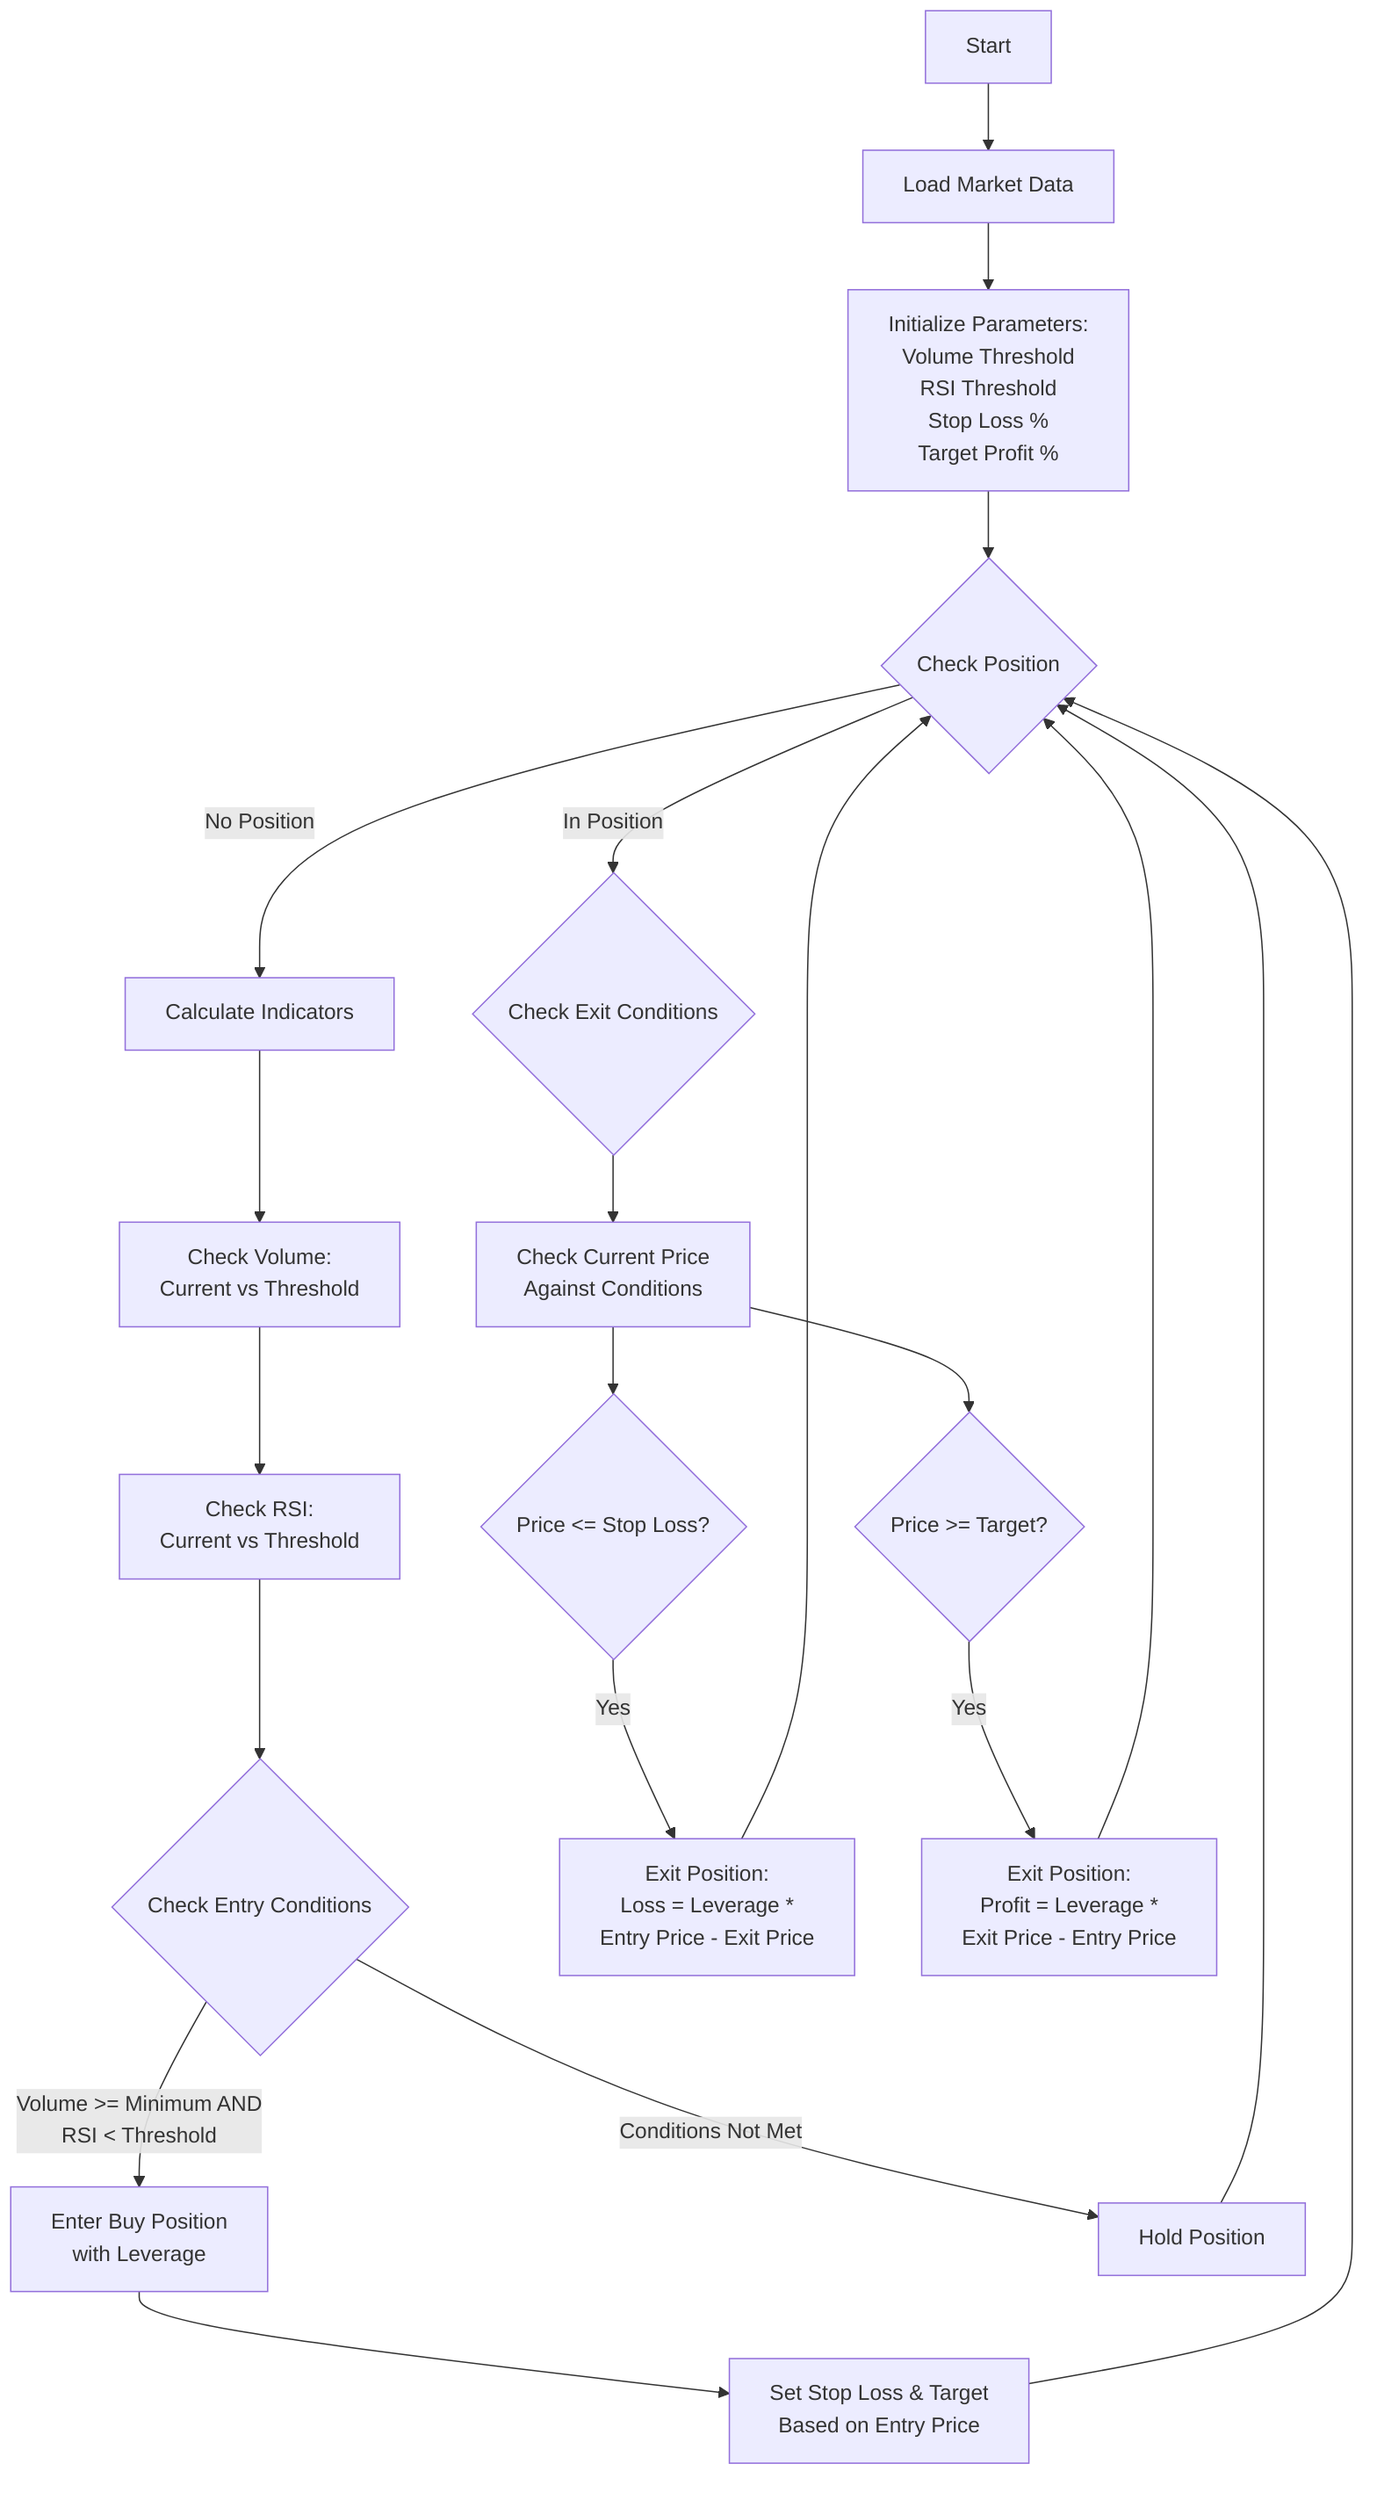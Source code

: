 flowchart TD
    A[Start] --> B[Load Market Data]
    B --> C[Initialize Parameters:
    Volume Threshold
    RSI Threshold
    Stop Loss %
    Target Profit %]
    
    C --> D{Check Position}
    
    D -->|No Position| E[Calculate Indicators]
    D -->|In Position| J{Check Exit Conditions}
    
    E --> F[Check Volume:
    Current vs Threshold]
    F --> G[Check RSI:
    Current vs Threshold]
    
    G --> H{Check Entry Conditions}
    H -->|Volume >= Minimum AND
    RSI < Threshold| I[Enter Buy Position
    with Leverage]
    H -->|Conditions Not Met| K[Hold Position]
    
    I --> L[Set Stop Loss & Target
    Based on Entry Price]
    
    J --> M[Check Current Price
    Against Conditions]
    
    M --> N{Price <= Stop Loss?}
    M --> O{Price >= Target?}
    
    N -->|Yes| P[Exit Position:
    Loss = Leverage *
    Entry Price - Exit Price]
    
    O -->|Yes| Q[Exit Position:
    Profit = Leverage *
    Exit Price - Entry Price]
    
    P --> D
    Q --> D
    K --> D
    L --> D